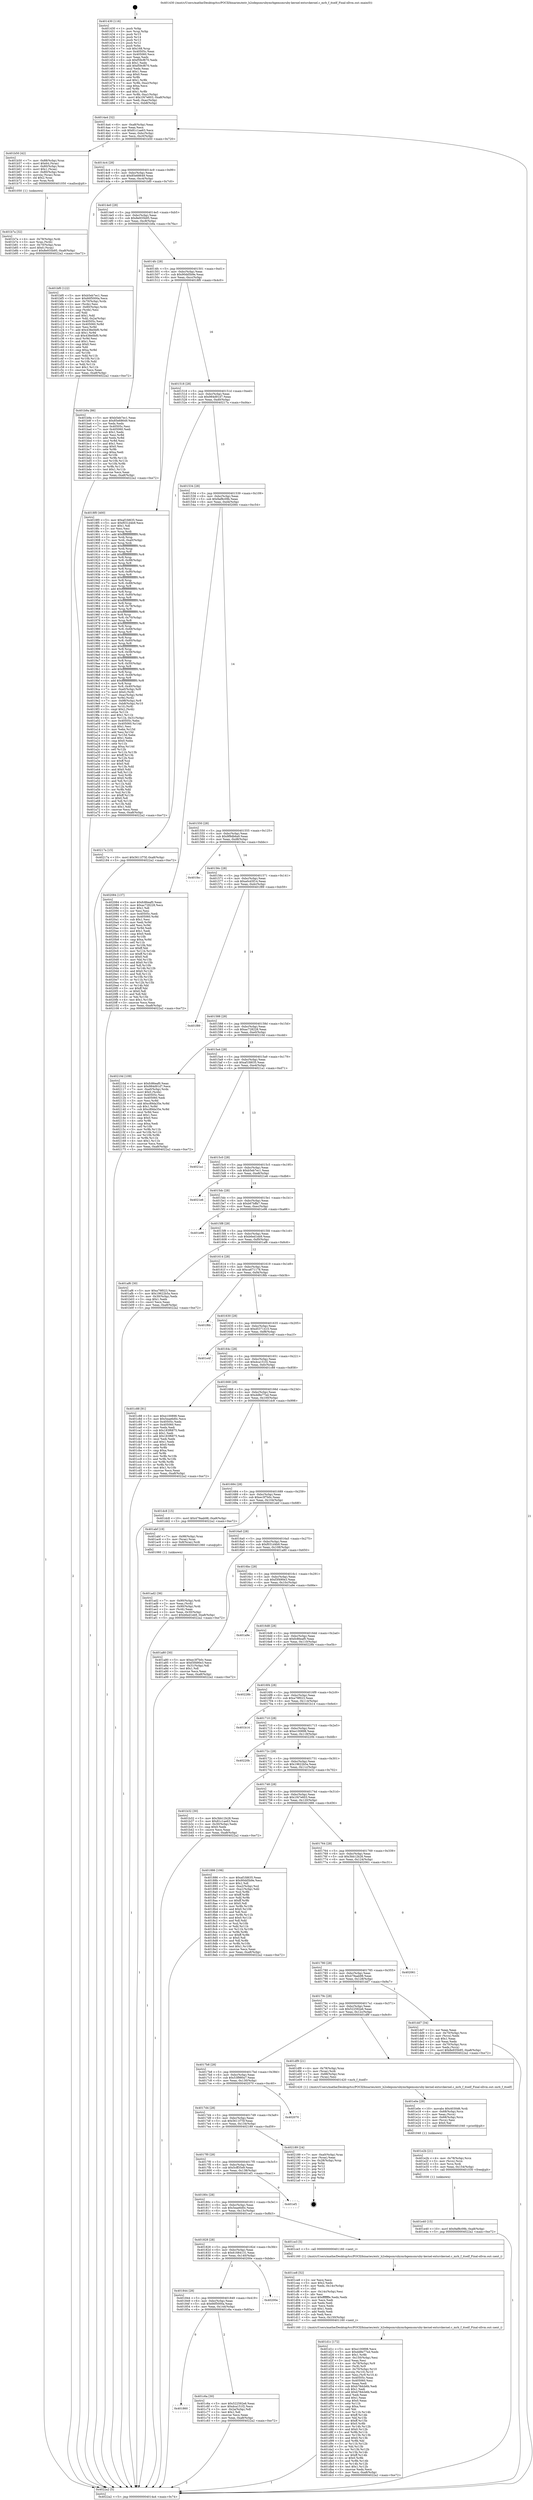 digraph "0x401430" {
  label = "0x401430 (/mnt/c/Users/mathe/Desktop/tcc/POCII/binaries/extr_h2odepsmrubymrbgemsmruby-kernel-extsrckernel.c_mrb_f_itself_Final-ollvm.out::main(0))"
  labelloc = "t"
  node[shape=record]

  Entry [label="",width=0.3,height=0.3,shape=circle,fillcolor=black,style=filled]
  "0x4014a4" [label="{
     0x4014a4 [32]\l
     | [instrs]\l
     &nbsp;&nbsp;0x4014a4 \<+6\>: mov -0xa8(%rbp),%eax\l
     &nbsp;&nbsp;0x4014aa \<+2\>: mov %eax,%ecx\l
     &nbsp;&nbsp;0x4014ac \<+6\>: sub $0x81c1ae63,%ecx\l
     &nbsp;&nbsp;0x4014b2 \<+6\>: mov %eax,-0xbc(%rbp)\l
     &nbsp;&nbsp;0x4014b8 \<+6\>: mov %ecx,-0xc0(%rbp)\l
     &nbsp;&nbsp;0x4014be \<+6\>: je 0000000000401b50 \<main+0x720\>\l
  }"]
  "0x401b50" [label="{
     0x401b50 [42]\l
     | [instrs]\l
     &nbsp;&nbsp;0x401b50 \<+7\>: mov -0x88(%rbp),%rax\l
     &nbsp;&nbsp;0x401b57 \<+6\>: movl $0x64,(%rax)\l
     &nbsp;&nbsp;0x401b5d \<+4\>: mov -0x80(%rbp),%rax\l
     &nbsp;&nbsp;0x401b61 \<+6\>: movl $0x1,(%rax)\l
     &nbsp;&nbsp;0x401b67 \<+4\>: mov -0x80(%rbp),%rax\l
     &nbsp;&nbsp;0x401b6b \<+3\>: movslq (%rax),%rax\l
     &nbsp;&nbsp;0x401b6e \<+4\>: shl $0x2,%rax\l
     &nbsp;&nbsp;0x401b72 \<+3\>: mov %rax,%rdi\l
     &nbsp;&nbsp;0x401b75 \<+5\>: call 0000000000401050 \<malloc@plt\>\l
     | [calls]\l
     &nbsp;&nbsp;0x401050 \{1\} (unknown)\l
  }"]
  "0x4014c4" [label="{
     0x4014c4 [28]\l
     | [instrs]\l
     &nbsp;&nbsp;0x4014c4 \<+5\>: jmp 00000000004014c9 \<main+0x99\>\l
     &nbsp;&nbsp;0x4014c9 \<+6\>: mov -0xbc(%rbp),%eax\l
     &nbsp;&nbsp;0x4014cf \<+5\>: sub $0x85e68649,%eax\l
     &nbsp;&nbsp;0x4014d4 \<+6\>: mov %eax,-0xc4(%rbp)\l
     &nbsp;&nbsp;0x4014da \<+6\>: je 0000000000401bf0 \<main+0x7c0\>\l
  }"]
  Exit [label="",width=0.3,height=0.3,shape=circle,fillcolor=black,style=filled,peripheries=2]
  "0x401bf0" [label="{
     0x401bf0 [122]\l
     | [instrs]\l
     &nbsp;&nbsp;0x401bf0 \<+5\>: mov $0xb5eb7ec1,%eax\l
     &nbsp;&nbsp;0x401bf5 \<+5\>: mov $0x66f5000a,%ecx\l
     &nbsp;&nbsp;0x401bfa \<+4\>: mov -0x70(%rbp),%rdx\l
     &nbsp;&nbsp;0x401bfe \<+2\>: mov (%rdx),%esi\l
     &nbsp;&nbsp;0x401c00 \<+4\>: mov -0x80(%rbp),%rdx\l
     &nbsp;&nbsp;0x401c04 \<+2\>: cmp (%rdx),%esi\l
     &nbsp;&nbsp;0x401c06 \<+4\>: setl %dil\l
     &nbsp;&nbsp;0x401c0a \<+4\>: and $0x1,%dil\l
     &nbsp;&nbsp;0x401c0e \<+4\>: mov %dil,-0x2a(%rbp)\l
     &nbsp;&nbsp;0x401c12 \<+7\>: mov 0x40505c,%esi\l
     &nbsp;&nbsp;0x401c19 \<+8\>: mov 0x405060,%r8d\l
     &nbsp;&nbsp;0x401c21 \<+3\>: mov %esi,%r9d\l
     &nbsp;&nbsp;0x401c24 \<+7\>: add $0x438e0bf0,%r9d\l
     &nbsp;&nbsp;0x401c2b \<+4\>: sub $0x1,%r9d\l
     &nbsp;&nbsp;0x401c2f \<+7\>: sub $0x438e0bf0,%r9d\l
     &nbsp;&nbsp;0x401c36 \<+4\>: imul %r9d,%esi\l
     &nbsp;&nbsp;0x401c3a \<+3\>: and $0x1,%esi\l
     &nbsp;&nbsp;0x401c3d \<+3\>: cmp $0x0,%esi\l
     &nbsp;&nbsp;0x401c40 \<+4\>: sete %dil\l
     &nbsp;&nbsp;0x401c44 \<+4\>: cmp $0xa,%r8d\l
     &nbsp;&nbsp;0x401c48 \<+4\>: setl %r10b\l
     &nbsp;&nbsp;0x401c4c \<+3\>: mov %dil,%r11b\l
     &nbsp;&nbsp;0x401c4f \<+3\>: and %r10b,%r11b\l
     &nbsp;&nbsp;0x401c52 \<+3\>: xor %r10b,%dil\l
     &nbsp;&nbsp;0x401c55 \<+3\>: or %dil,%r11b\l
     &nbsp;&nbsp;0x401c58 \<+4\>: test $0x1,%r11b\l
     &nbsp;&nbsp;0x401c5c \<+3\>: cmovne %ecx,%eax\l
     &nbsp;&nbsp;0x401c5f \<+6\>: mov %eax,-0xa8(%rbp)\l
     &nbsp;&nbsp;0x401c65 \<+5\>: jmp 00000000004022a2 \<main+0xe72\>\l
  }"]
  "0x4014e0" [label="{
     0x4014e0 [28]\l
     | [instrs]\l
     &nbsp;&nbsp;0x4014e0 \<+5\>: jmp 00000000004014e5 \<main+0xb5\>\l
     &nbsp;&nbsp;0x4014e5 \<+6\>: mov -0xbc(%rbp),%eax\l
     &nbsp;&nbsp;0x4014eb \<+5\>: sub $0x8e935b95,%eax\l
     &nbsp;&nbsp;0x4014f0 \<+6\>: mov %eax,-0xc8(%rbp)\l
     &nbsp;&nbsp;0x4014f6 \<+6\>: je 0000000000401b9a \<main+0x76a\>\l
  }"]
  "0x401e40" [label="{
     0x401e40 [15]\l
     | [instrs]\l
     &nbsp;&nbsp;0x401e40 \<+10\>: movl $0x9af8c09b,-0xa8(%rbp)\l
     &nbsp;&nbsp;0x401e4a \<+5\>: jmp 00000000004022a2 \<main+0xe72\>\l
  }"]
  "0x401b9a" [label="{
     0x401b9a [86]\l
     | [instrs]\l
     &nbsp;&nbsp;0x401b9a \<+5\>: mov $0xb5eb7ec1,%eax\l
     &nbsp;&nbsp;0x401b9f \<+5\>: mov $0x85e68649,%ecx\l
     &nbsp;&nbsp;0x401ba4 \<+2\>: xor %edx,%edx\l
     &nbsp;&nbsp;0x401ba6 \<+7\>: mov 0x40505c,%esi\l
     &nbsp;&nbsp;0x401bad \<+7\>: mov 0x405060,%edi\l
     &nbsp;&nbsp;0x401bb4 \<+3\>: sub $0x1,%edx\l
     &nbsp;&nbsp;0x401bb7 \<+3\>: mov %esi,%r8d\l
     &nbsp;&nbsp;0x401bba \<+3\>: add %edx,%r8d\l
     &nbsp;&nbsp;0x401bbd \<+4\>: imul %r8d,%esi\l
     &nbsp;&nbsp;0x401bc1 \<+3\>: and $0x1,%esi\l
     &nbsp;&nbsp;0x401bc4 \<+3\>: cmp $0x0,%esi\l
     &nbsp;&nbsp;0x401bc7 \<+4\>: sete %r9b\l
     &nbsp;&nbsp;0x401bcb \<+3\>: cmp $0xa,%edi\l
     &nbsp;&nbsp;0x401bce \<+4\>: setl %r10b\l
     &nbsp;&nbsp;0x401bd2 \<+3\>: mov %r9b,%r11b\l
     &nbsp;&nbsp;0x401bd5 \<+3\>: and %r10b,%r11b\l
     &nbsp;&nbsp;0x401bd8 \<+3\>: xor %r10b,%r9b\l
     &nbsp;&nbsp;0x401bdb \<+3\>: or %r9b,%r11b\l
     &nbsp;&nbsp;0x401bde \<+4\>: test $0x1,%r11b\l
     &nbsp;&nbsp;0x401be2 \<+3\>: cmovne %ecx,%eax\l
     &nbsp;&nbsp;0x401be5 \<+6\>: mov %eax,-0xa8(%rbp)\l
     &nbsp;&nbsp;0x401beb \<+5\>: jmp 00000000004022a2 \<main+0xe72\>\l
  }"]
  "0x4014fc" [label="{
     0x4014fc [28]\l
     | [instrs]\l
     &nbsp;&nbsp;0x4014fc \<+5\>: jmp 0000000000401501 \<main+0xd1\>\l
     &nbsp;&nbsp;0x401501 \<+6\>: mov -0xbc(%rbp),%eax\l
     &nbsp;&nbsp;0x401507 \<+5\>: sub $0x90dd5b9e,%eax\l
     &nbsp;&nbsp;0x40150c \<+6\>: mov %eax,-0xcc(%rbp)\l
     &nbsp;&nbsp;0x401512 \<+6\>: je 00000000004018f0 \<main+0x4c0\>\l
  }"]
  "0x401e2b" [label="{
     0x401e2b [21]\l
     | [instrs]\l
     &nbsp;&nbsp;0x401e2b \<+4\>: mov -0x78(%rbp),%rcx\l
     &nbsp;&nbsp;0x401e2f \<+3\>: mov (%rcx),%rcx\l
     &nbsp;&nbsp;0x401e32 \<+3\>: mov %rcx,%rdi\l
     &nbsp;&nbsp;0x401e35 \<+6\>: mov %eax,-0x154(%rbp)\l
     &nbsp;&nbsp;0x401e3b \<+5\>: call 0000000000401030 \<free@plt\>\l
     | [calls]\l
     &nbsp;&nbsp;0x401030 \{1\} (unknown)\l
  }"]
  "0x4018f0" [label="{
     0x4018f0 [400]\l
     | [instrs]\l
     &nbsp;&nbsp;0x4018f0 \<+5\>: mov $0xaf1fd635,%eax\l
     &nbsp;&nbsp;0x4018f5 \<+5\>: mov $0xf031d4b9,%ecx\l
     &nbsp;&nbsp;0x4018fa \<+2\>: mov $0x1,%dl\l
     &nbsp;&nbsp;0x4018fc \<+2\>: xor %esi,%esi\l
     &nbsp;&nbsp;0x4018fe \<+3\>: mov %rsp,%rdi\l
     &nbsp;&nbsp;0x401901 \<+4\>: add $0xfffffffffffffff0,%rdi\l
     &nbsp;&nbsp;0x401905 \<+3\>: mov %rdi,%rsp\l
     &nbsp;&nbsp;0x401908 \<+7\>: mov %rdi,-0xa0(%rbp)\l
     &nbsp;&nbsp;0x40190f \<+3\>: mov %rsp,%rdi\l
     &nbsp;&nbsp;0x401912 \<+4\>: add $0xfffffffffffffff0,%rdi\l
     &nbsp;&nbsp;0x401916 \<+3\>: mov %rdi,%rsp\l
     &nbsp;&nbsp;0x401919 \<+3\>: mov %rsp,%r8\l
     &nbsp;&nbsp;0x40191c \<+4\>: add $0xfffffffffffffff0,%r8\l
     &nbsp;&nbsp;0x401920 \<+3\>: mov %r8,%rsp\l
     &nbsp;&nbsp;0x401923 \<+7\>: mov %r8,-0x98(%rbp)\l
     &nbsp;&nbsp;0x40192a \<+3\>: mov %rsp,%r8\l
     &nbsp;&nbsp;0x40192d \<+4\>: add $0xfffffffffffffff0,%r8\l
     &nbsp;&nbsp;0x401931 \<+3\>: mov %r8,%rsp\l
     &nbsp;&nbsp;0x401934 \<+7\>: mov %r8,-0x90(%rbp)\l
     &nbsp;&nbsp;0x40193b \<+3\>: mov %rsp,%r8\l
     &nbsp;&nbsp;0x40193e \<+4\>: add $0xfffffffffffffff0,%r8\l
     &nbsp;&nbsp;0x401942 \<+3\>: mov %r8,%rsp\l
     &nbsp;&nbsp;0x401945 \<+7\>: mov %r8,-0x88(%rbp)\l
     &nbsp;&nbsp;0x40194c \<+3\>: mov %rsp,%r8\l
     &nbsp;&nbsp;0x40194f \<+4\>: add $0xfffffffffffffff0,%r8\l
     &nbsp;&nbsp;0x401953 \<+3\>: mov %r8,%rsp\l
     &nbsp;&nbsp;0x401956 \<+4\>: mov %r8,-0x80(%rbp)\l
     &nbsp;&nbsp;0x40195a \<+3\>: mov %rsp,%r8\l
     &nbsp;&nbsp;0x40195d \<+4\>: add $0xfffffffffffffff0,%r8\l
     &nbsp;&nbsp;0x401961 \<+3\>: mov %r8,%rsp\l
     &nbsp;&nbsp;0x401964 \<+4\>: mov %r8,-0x78(%rbp)\l
     &nbsp;&nbsp;0x401968 \<+3\>: mov %rsp,%r8\l
     &nbsp;&nbsp;0x40196b \<+4\>: add $0xfffffffffffffff0,%r8\l
     &nbsp;&nbsp;0x40196f \<+3\>: mov %r8,%rsp\l
     &nbsp;&nbsp;0x401972 \<+4\>: mov %r8,-0x70(%rbp)\l
     &nbsp;&nbsp;0x401976 \<+3\>: mov %rsp,%r8\l
     &nbsp;&nbsp;0x401979 \<+4\>: add $0xfffffffffffffff0,%r8\l
     &nbsp;&nbsp;0x40197d \<+3\>: mov %r8,%rsp\l
     &nbsp;&nbsp;0x401980 \<+4\>: mov %r8,-0x68(%rbp)\l
     &nbsp;&nbsp;0x401984 \<+3\>: mov %rsp,%r8\l
     &nbsp;&nbsp;0x401987 \<+4\>: add $0xfffffffffffffff0,%r8\l
     &nbsp;&nbsp;0x40198b \<+3\>: mov %r8,%rsp\l
     &nbsp;&nbsp;0x40198e \<+4\>: mov %r8,-0x60(%rbp)\l
     &nbsp;&nbsp;0x401992 \<+3\>: mov %rsp,%r8\l
     &nbsp;&nbsp;0x401995 \<+4\>: add $0xfffffffffffffff0,%r8\l
     &nbsp;&nbsp;0x401999 \<+3\>: mov %r8,%rsp\l
     &nbsp;&nbsp;0x40199c \<+4\>: mov %r8,-0x58(%rbp)\l
     &nbsp;&nbsp;0x4019a0 \<+3\>: mov %rsp,%r8\l
     &nbsp;&nbsp;0x4019a3 \<+4\>: add $0xfffffffffffffff0,%r8\l
     &nbsp;&nbsp;0x4019a7 \<+3\>: mov %r8,%rsp\l
     &nbsp;&nbsp;0x4019aa \<+4\>: mov %r8,-0x50(%rbp)\l
     &nbsp;&nbsp;0x4019ae \<+3\>: mov %rsp,%r8\l
     &nbsp;&nbsp;0x4019b1 \<+4\>: add $0xfffffffffffffff0,%r8\l
     &nbsp;&nbsp;0x4019b5 \<+3\>: mov %r8,%rsp\l
     &nbsp;&nbsp;0x4019b8 \<+4\>: mov %r8,-0x48(%rbp)\l
     &nbsp;&nbsp;0x4019bc \<+3\>: mov %rsp,%r8\l
     &nbsp;&nbsp;0x4019bf \<+4\>: add $0xfffffffffffffff0,%r8\l
     &nbsp;&nbsp;0x4019c3 \<+3\>: mov %r8,%rsp\l
     &nbsp;&nbsp;0x4019c6 \<+4\>: mov %r8,-0x40(%rbp)\l
     &nbsp;&nbsp;0x4019ca \<+7\>: mov -0xa0(%rbp),%r8\l
     &nbsp;&nbsp;0x4019d1 \<+7\>: movl $0x0,(%r8)\l
     &nbsp;&nbsp;0x4019d8 \<+7\>: mov -0xac(%rbp),%r9d\l
     &nbsp;&nbsp;0x4019df \<+3\>: mov %r9d,(%rdi)\l
     &nbsp;&nbsp;0x4019e2 \<+7\>: mov -0x98(%rbp),%r8\l
     &nbsp;&nbsp;0x4019e9 \<+7\>: mov -0xb8(%rbp),%r10\l
     &nbsp;&nbsp;0x4019f0 \<+3\>: mov %r10,(%r8)\l
     &nbsp;&nbsp;0x4019f3 \<+3\>: cmpl $0x2,(%rdi)\l
     &nbsp;&nbsp;0x4019f6 \<+4\>: setne %r11b\l
     &nbsp;&nbsp;0x4019fa \<+4\>: and $0x1,%r11b\l
     &nbsp;&nbsp;0x4019fe \<+4\>: mov %r11b,-0x31(%rbp)\l
     &nbsp;&nbsp;0x401a02 \<+7\>: mov 0x40505c,%ebx\l
     &nbsp;&nbsp;0x401a09 \<+8\>: mov 0x405060,%r14d\l
     &nbsp;&nbsp;0x401a11 \<+3\>: sub $0x1,%esi\l
     &nbsp;&nbsp;0x401a14 \<+3\>: mov %ebx,%r15d\l
     &nbsp;&nbsp;0x401a17 \<+3\>: add %esi,%r15d\l
     &nbsp;&nbsp;0x401a1a \<+4\>: imul %r15d,%ebx\l
     &nbsp;&nbsp;0x401a1e \<+3\>: and $0x1,%ebx\l
     &nbsp;&nbsp;0x401a21 \<+3\>: cmp $0x0,%ebx\l
     &nbsp;&nbsp;0x401a24 \<+4\>: sete %r11b\l
     &nbsp;&nbsp;0x401a28 \<+4\>: cmp $0xa,%r14d\l
     &nbsp;&nbsp;0x401a2c \<+4\>: setl %r12b\l
     &nbsp;&nbsp;0x401a30 \<+3\>: mov %r11b,%r13b\l
     &nbsp;&nbsp;0x401a33 \<+4\>: xor $0xff,%r13b\l
     &nbsp;&nbsp;0x401a37 \<+3\>: mov %r12b,%sil\l
     &nbsp;&nbsp;0x401a3a \<+4\>: xor $0xff,%sil\l
     &nbsp;&nbsp;0x401a3e \<+3\>: xor $0x0,%dl\l
     &nbsp;&nbsp;0x401a41 \<+3\>: mov %r13b,%dil\l
     &nbsp;&nbsp;0x401a44 \<+4\>: and $0x0,%dil\l
     &nbsp;&nbsp;0x401a48 \<+3\>: and %dl,%r11b\l
     &nbsp;&nbsp;0x401a4b \<+3\>: mov %sil,%r8b\l
     &nbsp;&nbsp;0x401a4e \<+4\>: and $0x0,%r8b\l
     &nbsp;&nbsp;0x401a52 \<+3\>: and %dl,%r12b\l
     &nbsp;&nbsp;0x401a55 \<+3\>: or %r11b,%dil\l
     &nbsp;&nbsp;0x401a58 \<+3\>: or %r12b,%r8b\l
     &nbsp;&nbsp;0x401a5b \<+3\>: xor %r8b,%dil\l
     &nbsp;&nbsp;0x401a5e \<+3\>: or %sil,%r13b\l
     &nbsp;&nbsp;0x401a61 \<+4\>: xor $0xff,%r13b\l
     &nbsp;&nbsp;0x401a65 \<+3\>: or $0x0,%dl\l
     &nbsp;&nbsp;0x401a68 \<+3\>: and %dl,%r13b\l
     &nbsp;&nbsp;0x401a6b \<+3\>: or %r13b,%dil\l
     &nbsp;&nbsp;0x401a6e \<+4\>: test $0x1,%dil\l
     &nbsp;&nbsp;0x401a72 \<+3\>: cmovne %ecx,%eax\l
     &nbsp;&nbsp;0x401a75 \<+6\>: mov %eax,-0xa8(%rbp)\l
     &nbsp;&nbsp;0x401a7b \<+5\>: jmp 00000000004022a2 \<main+0xe72\>\l
  }"]
  "0x401518" [label="{
     0x401518 [28]\l
     | [instrs]\l
     &nbsp;&nbsp;0x401518 \<+5\>: jmp 000000000040151d \<main+0xed\>\l
     &nbsp;&nbsp;0x40151d \<+6\>: mov -0xbc(%rbp),%eax\l
     &nbsp;&nbsp;0x401523 \<+5\>: sub $0x984d91d7,%eax\l
     &nbsp;&nbsp;0x401528 \<+6\>: mov %eax,-0xd0(%rbp)\l
     &nbsp;&nbsp;0x40152e \<+6\>: je 000000000040217a \<main+0xd4a\>\l
  }"]
  "0x401e0e" [label="{
     0x401e0e [29]\l
     | [instrs]\l
     &nbsp;&nbsp;0x401e0e \<+10\>: movabs $0x4030d6,%rdi\l
     &nbsp;&nbsp;0x401e18 \<+4\>: mov -0x68(%rbp),%rcx\l
     &nbsp;&nbsp;0x401e1c \<+2\>: mov %eax,(%rcx)\l
     &nbsp;&nbsp;0x401e1e \<+4\>: mov -0x68(%rbp),%rcx\l
     &nbsp;&nbsp;0x401e22 \<+2\>: mov (%rcx),%esi\l
     &nbsp;&nbsp;0x401e24 \<+2\>: mov $0x0,%al\l
     &nbsp;&nbsp;0x401e26 \<+5\>: call 0000000000401040 \<printf@plt\>\l
     | [calls]\l
     &nbsp;&nbsp;0x401040 \{1\} (unknown)\l
  }"]
  "0x40217a" [label="{
     0x40217a [15]\l
     | [instrs]\l
     &nbsp;&nbsp;0x40217a \<+10\>: movl $0x5611f75f,-0xa8(%rbp)\l
     &nbsp;&nbsp;0x402184 \<+5\>: jmp 00000000004022a2 \<main+0xe72\>\l
  }"]
  "0x401534" [label="{
     0x401534 [28]\l
     | [instrs]\l
     &nbsp;&nbsp;0x401534 \<+5\>: jmp 0000000000401539 \<main+0x109\>\l
     &nbsp;&nbsp;0x401539 \<+6\>: mov -0xbc(%rbp),%eax\l
     &nbsp;&nbsp;0x40153f \<+5\>: sub $0x9af8c09b,%eax\l
     &nbsp;&nbsp;0x401544 \<+6\>: mov %eax,-0xd4(%rbp)\l
     &nbsp;&nbsp;0x40154a \<+6\>: je 0000000000402084 \<main+0xc54\>\l
  }"]
  "0x401d1c" [label="{
     0x401d1c [172]\l
     | [instrs]\l
     &nbsp;&nbsp;0x401d1c \<+5\>: mov $0xe100898,%ecx\l
     &nbsp;&nbsp;0x401d21 \<+5\>: mov $0xdd8e77ed,%edx\l
     &nbsp;&nbsp;0x401d26 \<+3\>: mov $0x1,%r8b\l
     &nbsp;&nbsp;0x401d29 \<+6\>: mov -0x150(%rbp),%esi\l
     &nbsp;&nbsp;0x401d2f \<+3\>: imul %eax,%esi\l
     &nbsp;&nbsp;0x401d32 \<+4\>: mov -0x78(%rbp),%r9\l
     &nbsp;&nbsp;0x401d36 \<+3\>: mov (%r9),%r9\l
     &nbsp;&nbsp;0x401d39 \<+4\>: mov -0x70(%rbp),%r10\l
     &nbsp;&nbsp;0x401d3d \<+3\>: movslq (%r10),%r10\l
     &nbsp;&nbsp;0x401d40 \<+4\>: mov %esi,(%r9,%r10,4)\l
     &nbsp;&nbsp;0x401d44 \<+7\>: mov 0x40505c,%eax\l
     &nbsp;&nbsp;0x401d4b \<+7\>: mov 0x405060,%esi\l
     &nbsp;&nbsp;0x401d52 \<+2\>: mov %eax,%edi\l
     &nbsp;&nbsp;0x401d54 \<+6\>: sub $0xb78dcb6b,%edi\l
     &nbsp;&nbsp;0x401d5a \<+3\>: sub $0x1,%edi\l
     &nbsp;&nbsp;0x401d5d \<+6\>: add $0xb78dcb6b,%edi\l
     &nbsp;&nbsp;0x401d63 \<+3\>: imul %edi,%eax\l
     &nbsp;&nbsp;0x401d66 \<+3\>: and $0x1,%eax\l
     &nbsp;&nbsp;0x401d69 \<+3\>: cmp $0x0,%eax\l
     &nbsp;&nbsp;0x401d6c \<+4\>: sete %r11b\l
     &nbsp;&nbsp;0x401d70 \<+3\>: cmp $0xa,%esi\l
     &nbsp;&nbsp;0x401d73 \<+3\>: setl %bl\l
     &nbsp;&nbsp;0x401d76 \<+3\>: mov %r11b,%r14b\l
     &nbsp;&nbsp;0x401d79 \<+4\>: xor $0xff,%r14b\l
     &nbsp;&nbsp;0x401d7d \<+3\>: mov %bl,%r15b\l
     &nbsp;&nbsp;0x401d80 \<+4\>: xor $0xff,%r15b\l
     &nbsp;&nbsp;0x401d84 \<+4\>: xor $0x0,%r8b\l
     &nbsp;&nbsp;0x401d88 \<+3\>: mov %r14b,%r12b\l
     &nbsp;&nbsp;0x401d8b \<+4\>: and $0x0,%r12b\l
     &nbsp;&nbsp;0x401d8f \<+3\>: and %r8b,%r11b\l
     &nbsp;&nbsp;0x401d92 \<+3\>: mov %r15b,%r13b\l
     &nbsp;&nbsp;0x401d95 \<+4\>: and $0x0,%r13b\l
     &nbsp;&nbsp;0x401d99 \<+3\>: and %r8b,%bl\l
     &nbsp;&nbsp;0x401d9c \<+3\>: or %r11b,%r12b\l
     &nbsp;&nbsp;0x401d9f \<+3\>: or %bl,%r13b\l
     &nbsp;&nbsp;0x401da2 \<+3\>: xor %r13b,%r12b\l
     &nbsp;&nbsp;0x401da5 \<+3\>: or %r15b,%r14b\l
     &nbsp;&nbsp;0x401da8 \<+4\>: xor $0xff,%r14b\l
     &nbsp;&nbsp;0x401dac \<+4\>: or $0x0,%r8b\l
     &nbsp;&nbsp;0x401db0 \<+3\>: and %r8b,%r14b\l
     &nbsp;&nbsp;0x401db3 \<+3\>: or %r14b,%r12b\l
     &nbsp;&nbsp;0x401db6 \<+4\>: test $0x1,%r12b\l
     &nbsp;&nbsp;0x401dba \<+3\>: cmovne %edx,%ecx\l
     &nbsp;&nbsp;0x401dbd \<+6\>: mov %ecx,-0xa8(%rbp)\l
     &nbsp;&nbsp;0x401dc3 \<+5\>: jmp 00000000004022a2 \<main+0xe72\>\l
  }"]
  "0x402084" [label="{
     0x402084 [137]\l
     | [instrs]\l
     &nbsp;&nbsp;0x402084 \<+5\>: mov $0xfc86eaf0,%eax\l
     &nbsp;&nbsp;0x402089 \<+5\>: mov $0xac728228,%ecx\l
     &nbsp;&nbsp;0x40208e \<+2\>: mov $0x1,%dl\l
     &nbsp;&nbsp;0x402090 \<+2\>: xor %esi,%esi\l
     &nbsp;&nbsp;0x402092 \<+7\>: mov 0x40505c,%edi\l
     &nbsp;&nbsp;0x402099 \<+8\>: mov 0x405060,%r8d\l
     &nbsp;&nbsp;0x4020a1 \<+3\>: sub $0x1,%esi\l
     &nbsp;&nbsp;0x4020a4 \<+3\>: mov %edi,%r9d\l
     &nbsp;&nbsp;0x4020a7 \<+3\>: add %esi,%r9d\l
     &nbsp;&nbsp;0x4020aa \<+4\>: imul %r9d,%edi\l
     &nbsp;&nbsp;0x4020ae \<+3\>: and $0x1,%edi\l
     &nbsp;&nbsp;0x4020b1 \<+3\>: cmp $0x0,%edi\l
     &nbsp;&nbsp;0x4020b4 \<+4\>: sete %r10b\l
     &nbsp;&nbsp;0x4020b8 \<+4\>: cmp $0xa,%r8d\l
     &nbsp;&nbsp;0x4020bc \<+4\>: setl %r11b\l
     &nbsp;&nbsp;0x4020c0 \<+3\>: mov %r10b,%bl\l
     &nbsp;&nbsp;0x4020c3 \<+3\>: xor $0xff,%bl\l
     &nbsp;&nbsp;0x4020c6 \<+3\>: mov %r11b,%r14b\l
     &nbsp;&nbsp;0x4020c9 \<+4\>: xor $0xff,%r14b\l
     &nbsp;&nbsp;0x4020cd \<+3\>: xor $0x0,%dl\l
     &nbsp;&nbsp;0x4020d0 \<+3\>: mov %bl,%r15b\l
     &nbsp;&nbsp;0x4020d3 \<+4\>: and $0x0,%r15b\l
     &nbsp;&nbsp;0x4020d7 \<+3\>: and %dl,%r10b\l
     &nbsp;&nbsp;0x4020da \<+3\>: mov %r14b,%r12b\l
     &nbsp;&nbsp;0x4020dd \<+4\>: and $0x0,%r12b\l
     &nbsp;&nbsp;0x4020e1 \<+3\>: and %dl,%r11b\l
     &nbsp;&nbsp;0x4020e4 \<+3\>: or %r10b,%r15b\l
     &nbsp;&nbsp;0x4020e7 \<+3\>: or %r11b,%r12b\l
     &nbsp;&nbsp;0x4020ea \<+3\>: xor %r12b,%r15b\l
     &nbsp;&nbsp;0x4020ed \<+3\>: or %r14b,%bl\l
     &nbsp;&nbsp;0x4020f0 \<+3\>: xor $0xff,%bl\l
     &nbsp;&nbsp;0x4020f3 \<+3\>: or $0x0,%dl\l
     &nbsp;&nbsp;0x4020f6 \<+2\>: and %dl,%bl\l
     &nbsp;&nbsp;0x4020f8 \<+3\>: or %bl,%r15b\l
     &nbsp;&nbsp;0x4020fb \<+4\>: test $0x1,%r15b\l
     &nbsp;&nbsp;0x4020ff \<+3\>: cmovne %ecx,%eax\l
     &nbsp;&nbsp;0x402102 \<+6\>: mov %eax,-0xa8(%rbp)\l
     &nbsp;&nbsp;0x402108 \<+5\>: jmp 00000000004022a2 \<main+0xe72\>\l
  }"]
  "0x401550" [label="{
     0x401550 [28]\l
     | [instrs]\l
     &nbsp;&nbsp;0x401550 \<+5\>: jmp 0000000000401555 \<main+0x125\>\l
     &nbsp;&nbsp;0x401555 \<+6\>: mov -0xbc(%rbp),%eax\l
     &nbsp;&nbsp;0x40155b \<+5\>: sub $0x9f9db6a9,%eax\l
     &nbsp;&nbsp;0x401560 \<+6\>: mov %eax,-0xd8(%rbp)\l
     &nbsp;&nbsp;0x401566 \<+6\>: je 0000000000401fec \<main+0xbbc\>\l
  }"]
  "0x401ce8" [label="{
     0x401ce8 [52]\l
     | [instrs]\l
     &nbsp;&nbsp;0x401ce8 \<+2\>: xor %ecx,%ecx\l
     &nbsp;&nbsp;0x401cea \<+5\>: mov $0x2,%edx\l
     &nbsp;&nbsp;0x401cef \<+6\>: mov %edx,-0x14c(%rbp)\l
     &nbsp;&nbsp;0x401cf5 \<+1\>: cltd\l
     &nbsp;&nbsp;0x401cf6 \<+6\>: mov -0x14c(%rbp),%esi\l
     &nbsp;&nbsp;0x401cfc \<+2\>: idiv %esi\l
     &nbsp;&nbsp;0x401cfe \<+6\>: imul $0xfffffffe,%edx,%edx\l
     &nbsp;&nbsp;0x401d04 \<+2\>: mov %ecx,%edi\l
     &nbsp;&nbsp;0x401d06 \<+2\>: sub %edx,%edi\l
     &nbsp;&nbsp;0x401d08 \<+2\>: mov %ecx,%edx\l
     &nbsp;&nbsp;0x401d0a \<+3\>: sub $0x1,%edx\l
     &nbsp;&nbsp;0x401d0d \<+2\>: add %edx,%edi\l
     &nbsp;&nbsp;0x401d0f \<+2\>: sub %edi,%ecx\l
     &nbsp;&nbsp;0x401d11 \<+6\>: mov %ecx,-0x150(%rbp)\l
     &nbsp;&nbsp;0x401d17 \<+5\>: call 0000000000401160 \<next_i\>\l
     | [calls]\l
     &nbsp;&nbsp;0x401160 \{1\} (/mnt/c/Users/mathe/Desktop/tcc/POCII/binaries/extr_h2odepsmrubymrbgemsmruby-kernel-extsrckernel.c_mrb_f_itself_Final-ollvm.out::next_i)\l
  }"]
  "0x401fec" [label="{
     0x401fec\l
  }", style=dashed]
  "0x40156c" [label="{
     0x40156c [28]\l
     | [instrs]\l
     &nbsp;&nbsp;0x40156c \<+5\>: jmp 0000000000401571 \<main+0x141\>\l
     &nbsp;&nbsp;0x401571 \<+6\>: mov -0xbc(%rbp),%eax\l
     &nbsp;&nbsp;0x401577 \<+5\>: sub $0xa0cd3f14,%eax\l
     &nbsp;&nbsp;0x40157c \<+6\>: mov %eax,-0xdc(%rbp)\l
     &nbsp;&nbsp;0x401582 \<+6\>: je 0000000000401f89 \<main+0xb59\>\l
  }"]
  "0x401860" [label="{
     0x401860\l
  }", style=dashed]
  "0x401f89" [label="{
     0x401f89\l
  }", style=dashed]
  "0x401588" [label="{
     0x401588 [28]\l
     | [instrs]\l
     &nbsp;&nbsp;0x401588 \<+5\>: jmp 000000000040158d \<main+0x15d\>\l
     &nbsp;&nbsp;0x40158d \<+6\>: mov -0xbc(%rbp),%eax\l
     &nbsp;&nbsp;0x401593 \<+5\>: sub $0xac728228,%eax\l
     &nbsp;&nbsp;0x401598 \<+6\>: mov %eax,-0xe0(%rbp)\l
     &nbsp;&nbsp;0x40159e \<+6\>: je 000000000040210d \<main+0xcdd\>\l
  }"]
  "0x401c6a" [label="{
     0x401c6a [30]\l
     | [instrs]\l
     &nbsp;&nbsp;0x401c6a \<+5\>: mov $0x522592e6,%eax\l
     &nbsp;&nbsp;0x401c6f \<+5\>: mov $0xdca151f2,%ecx\l
     &nbsp;&nbsp;0x401c74 \<+3\>: mov -0x2a(%rbp),%dl\l
     &nbsp;&nbsp;0x401c77 \<+3\>: test $0x1,%dl\l
     &nbsp;&nbsp;0x401c7a \<+3\>: cmovne %ecx,%eax\l
     &nbsp;&nbsp;0x401c7d \<+6\>: mov %eax,-0xa8(%rbp)\l
     &nbsp;&nbsp;0x401c83 \<+5\>: jmp 00000000004022a2 \<main+0xe72\>\l
  }"]
  "0x40210d" [label="{
     0x40210d [109]\l
     | [instrs]\l
     &nbsp;&nbsp;0x40210d \<+5\>: mov $0xfc86eaf0,%eax\l
     &nbsp;&nbsp;0x402112 \<+5\>: mov $0x984d91d7,%ecx\l
     &nbsp;&nbsp;0x402117 \<+7\>: mov -0xa0(%rbp),%rdx\l
     &nbsp;&nbsp;0x40211e \<+6\>: movl $0x0,(%rdx)\l
     &nbsp;&nbsp;0x402124 \<+7\>: mov 0x40505c,%esi\l
     &nbsp;&nbsp;0x40212b \<+7\>: mov 0x405060,%edi\l
     &nbsp;&nbsp;0x402132 \<+3\>: mov %esi,%r8d\l
     &nbsp;&nbsp;0x402135 \<+7\>: add $0xc89da35e,%r8d\l
     &nbsp;&nbsp;0x40213c \<+4\>: sub $0x1,%r8d\l
     &nbsp;&nbsp;0x402140 \<+7\>: sub $0xc89da35e,%r8d\l
     &nbsp;&nbsp;0x402147 \<+4\>: imul %r8d,%esi\l
     &nbsp;&nbsp;0x40214b \<+3\>: and $0x1,%esi\l
     &nbsp;&nbsp;0x40214e \<+3\>: cmp $0x0,%esi\l
     &nbsp;&nbsp;0x402151 \<+4\>: sete %r9b\l
     &nbsp;&nbsp;0x402155 \<+3\>: cmp $0xa,%edi\l
     &nbsp;&nbsp;0x402158 \<+4\>: setl %r10b\l
     &nbsp;&nbsp;0x40215c \<+3\>: mov %r9b,%r11b\l
     &nbsp;&nbsp;0x40215f \<+3\>: and %r10b,%r11b\l
     &nbsp;&nbsp;0x402162 \<+3\>: xor %r10b,%r9b\l
     &nbsp;&nbsp;0x402165 \<+3\>: or %r9b,%r11b\l
     &nbsp;&nbsp;0x402168 \<+4\>: test $0x1,%r11b\l
     &nbsp;&nbsp;0x40216c \<+3\>: cmovne %ecx,%eax\l
     &nbsp;&nbsp;0x40216f \<+6\>: mov %eax,-0xa8(%rbp)\l
     &nbsp;&nbsp;0x402175 \<+5\>: jmp 00000000004022a2 \<main+0xe72\>\l
  }"]
  "0x4015a4" [label="{
     0x4015a4 [28]\l
     | [instrs]\l
     &nbsp;&nbsp;0x4015a4 \<+5\>: jmp 00000000004015a9 \<main+0x179\>\l
     &nbsp;&nbsp;0x4015a9 \<+6\>: mov -0xbc(%rbp),%eax\l
     &nbsp;&nbsp;0x4015af \<+5\>: sub $0xaf1fd635,%eax\l
     &nbsp;&nbsp;0x4015b4 \<+6\>: mov %eax,-0xe4(%rbp)\l
     &nbsp;&nbsp;0x4015ba \<+6\>: je 00000000004021a1 \<main+0xd71\>\l
  }"]
  "0x401844" [label="{
     0x401844 [28]\l
     | [instrs]\l
     &nbsp;&nbsp;0x401844 \<+5\>: jmp 0000000000401849 \<main+0x419\>\l
     &nbsp;&nbsp;0x401849 \<+6\>: mov -0xbc(%rbp),%eax\l
     &nbsp;&nbsp;0x40184f \<+5\>: sub $0x66f5000a,%eax\l
     &nbsp;&nbsp;0x401854 \<+6\>: mov %eax,-0x144(%rbp)\l
     &nbsp;&nbsp;0x40185a \<+6\>: je 0000000000401c6a \<main+0x83a\>\l
  }"]
  "0x4021a1" [label="{
     0x4021a1\l
  }", style=dashed]
  "0x4015c0" [label="{
     0x4015c0 [28]\l
     | [instrs]\l
     &nbsp;&nbsp;0x4015c0 \<+5\>: jmp 00000000004015c5 \<main+0x195\>\l
     &nbsp;&nbsp;0x4015c5 \<+6\>: mov -0xbc(%rbp),%eax\l
     &nbsp;&nbsp;0x4015cb \<+5\>: sub $0xb5eb7ec1,%eax\l
     &nbsp;&nbsp;0x4015d0 \<+6\>: mov %eax,-0xe8(%rbp)\l
     &nbsp;&nbsp;0x4015d6 \<+6\>: je 00000000004021e6 \<main+0xdb6\>\l
  }"]
  "0x40200e" [label="{
     0x40200e\l
  }", style=dashed]
  "0x4021e6" [label="{
     0x4021e6\l
  }", style=dashed]
  "0x4015dc" [label="{
     0x4015dc [28]\l
     | [instrs]\l
     &nbsp;&nbsp;0x4015dc \<+5\>: jmp 00000000004015e1 \<main+0x1b1\>\l
     &nbsp;&nbsp;0x4015e1 \<+6\>: mov -0xbc(%rbp),%eax\l
     &nbsp;&nbsp;0x4015e7 \<+5\>: sub $0xb67bffa7,%eax\l
     &nbsp;&nbsp;0x4015ec \<+6\>: mov %eax,-0xec(%rbp)\l
     &nbsp;&nbsp;0x4015f2 \<+6\>: je 0000000000401e96 \<main+0xa66\>\l
  }"]
  "0x401828" [label="{
     0x401828 [28]\l
     | [instrs]\l
     &nbsp;&nbsp;0x401828 \<+5\>: jmp 000000000040182d \<main+0x3fd\>\l
     &nbsp;&nbsp;0x40182d \<+6\>: mov -0xbc(%rbp),%eax\l
     &nbsp;&nbsp;0x401833 \<+5\>: sub $0x61684131,%eax\l
     &nbsp;&nbsp;0x401838 \<+6\>: mov %eax,-0x140(%rbp)\l
     &nbsp;&nbsp;0x40183e \<+6\>: je 000000000040200e \<main+0xbde\>\l
  }"]
  "0x401e96" [label="{
     0x401e96\l
  }", style=dashed]
  "0x4015f8" [label="{
     0x4015f8 [28]\l
     | [instrs]\l
     &nbsp;&nbsp;0x4015f8 \<+5\>: jmp 00000000004015fd \<main+0x1cd\>\l
     &nbsp;&nbsp;0x4015fd \<+6\>: mov -0xbc(%rbp),%eax\l
     &nbsp;&nbsp;0x401603 \<+5\>: sub $0xb6ed1eb9,%eax\l
     &nbsp;&nbsp;0x401608 \<+6\>: mov %eax,-0xf0(%rbp)\l
     &nbsp;&nbsp;0x40160e \<+6\>: je 0000000000401af6 \<main+0x6c6\>\l
  }"]
  "0x401ce3" [label="{
     0x401ce3 [5]\l
     | [instrs]\l
     &nbsp;&nbsp;0x401ce3 \<+5\>: call 0000000000401160 \<next_i\>\l
     | [calls]\l
     &nbsp;&nbsp;0x401160 \{1\} (/mnt/c/Users/mathe/Desktop/tcc/POCII/binaries/extr_h2odepsmrubymrbgemsmruby-kernel-extsrckernel.c_mrb_f_itself_Final-ollvm.out::next_i)\l
  }"]
  "0x401af6" [label="{
     0x401af6 [30]\l
     | [instrs]\l
     &nbsp;&nbsp;0x401af6 \<+5\>: mov $0xa79f023,%eax\l
     &nbsp;&nbsp;0x401afb \<+5\>: mov $0x19622b5a,%ecx\l
     &nbsp;&nbsp;0x401b00 \<+3\>: mov -0x30(%rbp),%edx\l
     &nbsp;&nbsp;0x401b03 \<+3\>: cmp $0x1,%edx\l
     &nbsp;&nbsp;0x401b06 \<+3\>: cmovl %ecx,%eax\l
     &nbsp;&nbsp;0x401b09 \<+6\>: mov %eax,-0xa8(%rbp)\l
     &nbsp;&nbsp;0x401b0f \<+5\>: jmp 00000000004022a2 \<main+0xe72\>\l
  }"]
  "0x401614" [label="{
     0x401614 [28]\l
     | [instrs]\l
     &nbsp;&nbsp;0x401614 \<+5\>: jmp 0000000000401619 \<main+0x1e9\>\l
     &nbsp;&nbsp;0x401619 \<+6\>: mov -0xbc(%rbp),%eax\l
     &nbsp;&nbsp;0x40161f \<+5\>: sub $0xca671178,%eax\l
     &nbsp;&nbsp;0x401624 \<+6\>: mov %eax,-0xf4(%rbp)\l
     &nbsp;&nbsp;0x40162a \<+6\>: je 0000000000401f6b \<main+0xb3b\>\l
  }"]
  "0x40180c" [label="{
     0x40180c [28]\l
     | [instrs]\l
     &nbsp;&nbsp;0x40180c \<+5\>: jmp 0000000000401811 \<main+0x3e1\>\l
     &nbsp;&nbsp;0x401811 \<+6\>: mov -0xbc(%rbp),%eax\l
     &nbsp;&nbsp;0x401817 \<+5\>: sub $0x5eae6d0c,%eax\l
     &nbsp;&nbsp;0x40181c \<+6\>: mov %eax,-0x13c(%rbp)\l
     &nbsp;&nbsp;0x401822 \<+6\>: je 0000000000401ce3 \<main+0x8b3\>\l
  }"]
  "0x401f6b" [label="{
     0x401f6b\l
  }", style=dashed]
  "0x401630" [label="{
     0x401630 [28]\l
     | [instrs]\l
     &nbsp;&nbsp;0x401630 \<+5\>: jmp 0000000000401635 \<main+0x205\>\l
     &nbsp;&nbsp;0x401635 \<+6\>: mov -0xbc(%rbp),%eax\l
     &nbsp;&nbsp;0x40163b \<+5\>: sub $0xd5371410,%eax\l
     &nbsp;&nbsp;0x401640 \<+6\>: mov %eax,-0xf8(%rbp)\l
     &nbsp;&nbsp;0x401646 \<+6\>: je 0000000000401e4f \<main+0xa1f\>\l
  }"]
  "0x401ef1" [label="{
     0x401ef1\l
  }", style=dashed]
  "0x401e4f" [label="{
     0x401e4f\l
  }", style=dashed]
  "0x40164c" [label="{
     0x40164c [28]\l
     | [instrs]\l
     &nbsp;&nbsp;0x40164c \<+5\>: jmp 0000000000401651 \<main+0x221\>\l
     &nbsp;&nbsp;0x401651 \<+6\>: mov -0xbc(%rbp),%eax\l
     &nbsp;&nbsp;0x401657 \<+5\>: sub $0xdca151f2,%eax\l
     &nbsp;&nbsp;0x40165c \<+6\>: mov %eax,-0xfc(%rbp)\l
     &nbsp;&nbsp;0x401662 \<+6\>: je 0000000000401c88 \<main+0x858\>\l
  }"]
  "0x4017f0" [label="{
     0x4017f0 [28]\l
     | [instrs]\l
     &nbsp;&nbsp;0x4017f0 \<+5\>: jmp 00000000004017f5 \<main+0x3c5\>\l
     &nbsp;&nbsp;0x4017f5 \<+6\>: mov -0xbc(%rbp),%eax\l
     &nbsp;&nbsp;0x4017fb \<+5\>: sub $0x5cff35e9,%eax\l
     &nbsp;&nbsp;0x401800 \<+6\>: mov %eax,-0x138(%rbp)\l
     &nbsp;&nbsp;0x401806 \<+6\>: je 0000000000401ef1 \<main+0xac1\>\l
  }"]
  "0x401c88" [label="{
     0x401c88 [91]\l
     | [instrs]\l
     &nbsp;&nbsp;0x401c88 \<+5\>: mov $0xe100898,%eax\l
     &nbsp;&nbsp;0x401c8d \<+5\>: mov $0x5eae6d0c,%ecx\l
     &nbsp;&nbsp;0x401c92 \<+7\>: mov 0x40505c,%edx\l
     &nbsp;&nbsp;0x401c99 \<+7\>: mov 0x405060,%esi\l
     &nbsp;&nbsp;0x401ca0 \<+2\>: mov %edx,%edi\l
     &nbsp;&nbsp;0x401ca2 \<+6\>: sub $0x183f6875,%edi\l
     &nbsp;&nbsp;0x401ca8 \<+3\>: sub $0x1,%edi\l
     &nbsp;&nbsp;0x401cab \<+6\>: add $0x183f6875,%edi\l
     &nbsp;&nbsp;0x401cb1 \<+3\>: imul %edi,%edx\l
     &nbsp;&nbsp;0x401cb4 \<+3\>: and $0x1,%edx\l
     &nbsp;&nbsp;0x401cb7 \<+3\>: cmp $0x0,%edx\l
     &nbsp;&nbsp;0x401cba \<+4\>: sete %r8b\l
     &nbsp;&nbsp;0x401cbe \<+3\>: cmp $0xa,%esi\l
     &nbsp;&nbsp;0x401cc1 \<+4\>: setl %r9b\l
     &nbsp;&nbsp;0x401cc5 \<+3\>: mov %r8b,%r10b\l
     &nbsp;&nbsp;0x401cc8 \<+3\>: and %r9b,%r10b\l
     &nbsp;&nbsp;0x401ccb \<+3\>: xor %r9b,%r8b\l
     &nbsp;&nbsp;0x401cce \<+3\>: or %r8b,%r10b\l
     &nbsp;&nbsp;0x401cd1 \<+4\>: test $0x1,%r10b\l
     &nbsp;&nbsp;0x401cd5 \<+3\>: cmovne %ecx,%eax\l
     &nbsp;&nbsp;0x401cd8 \<+6\>: mov %eax,-0xa8(%rbp)\l
     &nbsp;&nbsp;0x401cde \<+5\>: jmp 00000000004022a2 \<main+0xe72\>\l
  }"]
  "0x401668" [label="{
     0x401668 [28]\l
     | [instrs]\l
     &nbsp;&nbsp;0x401668 \<+5\>: jmp 000000000040166d \<main+0x23d\>\l
     &nbsp;&nbsp;0x40166d \<+6\>: mov -0xbc(%rbp),%eax\l
     &nbsp;&nbsp;0x401673 \<+5\>: sub $0xdd8e77ed,%eax\l
     &nbsp;&nbsp;0x401678 \<+6\>: mov %eax,-0x100(%rbp)\l
     &nbsp;&nbsp;0x40167e \<+6\>: je 0000000000401dc8 \<main+0x998\>\l
  }"]
  "0x402189" [label="{
     0x402189 [24]\l
     | [instrs]\l
     &nbsp;&nbsp;0x402189 \<+7\>: mov -0xa0(%rbp),%rax\l
     &nbsp;&nbsp;0x402190 \<+2\>: mov (%rax),%eax\l
     &nbsp;&nbsp;0x402192 \<+4\>: lea -0x28(%rbp),%rsp\l
     &nbsp;&nbsp;0x402196 \<+1\>: pop %rbx\l
     &nbsp;&nbsp;0x402197 \<+2\>: pop %r12\l
     &nbsp;&nbsp;0x402199 \<+2\>: pop %r13\l
     &nbsp;&nbsp;0x40219b \<+2\>: pop %r14\l
     &nbsp;&nbsp;0x40219d \<+2\>: pop %r15\l
     &nbsp;&nbsp;0x40219f \<+1\>: pop %rbp\l
     &nbsp;&nbsp;0x4021a0 \<+1\>: ret\l
  }"]
  "0x401dc8" [label="{
     0x401dc8 [15]\l
     | [instrs]\l
     &nbsp;&nbsp;0x401dc8 \<+10\>: movl $0x479aab98,-0xa8(%rbp)\l
     &nbsp;&nbsp;0x401dd2 \<+5\>: jmp 00000000004022a2 \<main+0xe72\>\l
  }"]
  "0x401684" [label="{
     0x401684 [28]\l
     | [instrs]\l
     &nbsp;&nbsp;0x401684 \<+5\>: jmp 0000000000401689 \<main+0x259\>\l
     &nbsp;&nbsp;0x401689 \<+6\>: mov -0xbc(%rbp),%eax\l
     &nbsp;&nbsp;0x40168f \<+5\>: sub $0xec3f7b0c,%eax\l
     &nbsp;&nbsp;0x401694 \<+6\>: mov %eax,-0x104(%rbp)\l
     &nbsp;&nbsp;0x40169a \<+6\>: je 0000000000401abf \<main+0x68f\>\l
  }"]
  "0x4017d4" [label="{
     0x4017d4 [28]\l
     | [instrs]\l
     &nbsp;&nbsp;0x4017d4 \<+5\>: jmp 00000000004017d9 \<main+0x3a9\>\l
     &nbsp;&nbsp;0x4017d9 \<+6\>: mov -0xbc(%rbp),%eax\l
     &nbsp;&nbsp;0x4017df \<+5\>: sub $0x5611f75f,%eax\l
     &nbsp;&nbsp;0x4017e4 \<+6\>: mov %eax,-0x134(%rbp)\l
     &nbsp;&nbsp;0x4017ea \<+6\>: je 0000000000402189 \<main+0xd59\>\l
  }"]
  "0x401abf" [label="{
     0x401abf [19]\l
     | [instrs]\l
     &nbsp;&nbsp;0x401abf \<+7\>: mov -0x98(%rbp),%rax\l
     &nbsp;&nbsp;0x401ac6 \<+3\>: mov (%rax),%rax\l
     &nbsp;&nbsp;0x401ac9 \<+4\>: mov 0x8(%rax),%rdi\l
     &nbsp;&nbsp;0x401acd \<+5\>: call 0000000000401060 \<atoi@plt\>\l
     | [calls]\l
     &nbsp;&nbsp;0x401060 \{1\} (unknown)\l
  }"]
  "0x4016a0" [label="{
     0x4016a0 [28]\l
     | [instrs]\l
     &nbsp;&nbsp;0x4016a0 \<+5\>: jmp 00000000004016a5 \<main+0x275\>\l
     &nbsp;&nbsp;0x4016a5 \<+6\>: mov -0xbc(%rbp),%eax\l
     &nbsp;&nbsp;0x4016ab \<+5\>: sub $0xf031d4b9,%eax\l
     &nbsp;&nbsp;0x4016b0 \<+6\>: mov %eax,-0x108(%rbp)\l
     &nbsp;&nbsp;0x4016b6 \<+6\>: je 0000000000401a80 \<main+0x650\>\l
  }"]
  "0x402070" [label="{
     0x402070\l
  }", style=dashed]
  "0x401a80" [label="{
     0x401a80 [30]\l
     | [instrs]\l
     &nbsp;&nbsp;0x401a80 \<+5\>: mov $0xec3f7b0c,%eax\l
     &nbsp;&nbsp;0x401a85 \<+5\>: mov $0xf3f490e3,%ecx\l
     &nbsp;&nbsp;0x401a8a \<+3\>: mov -0x31(%rbp),%dl\l
     &nbsp;&nbsp;0x401a8d \<+3\>: test $0x1,%dl\l
     &nbsp;&nbsp;0x401a90 \<+3\>: cmovne %ecx,%eax\l
     &nbsp;&nbsp;0x401a93 \<+6\>: mov %eax,-0xa8(%rbp)\l
     &nbsp;&nbsp;0x401a99 \<+5\>: jmp 00000000004022a2 \<main+0xe72\>\l
  }"]
  "0x4016bc" [label="{
     0x4016bc [28]\l
     | [instrs]\l
     &nbsp;&nbsp;0x4016bc \<+5\>: jmp 00000000004016c1 \<main+0x291\>\l
     &nbsp;&nbsp;0x4016c1 \<+6\>: mov -0xbc(%rbp),%eax\l
     &nbsp;&nbsp;0x4016c7 \<+5\>: sub $0xf3f490e3,%eax\l
     &nbsp;&nbsp;0x4016cc \<+6\>: mov %eax,-0x10c(%rbp)\l
     &nbsp;&nbsp;0x4016d2 \<+6\>: je 0000000000401a9e \<main+0x66e\>\l
  }"]
  "0x4017b8" [label="{
     0x4017b8 [28]\l
     | [instrs]\l
     &nbsp;&nbsp;0x4017b8 \<+5\>: jmp 00000000004017bd \<main+0x38d\>\l
     &nbsp;&nbsp;0x4017bd \<+6\>: mov -0xbc(%rbp),%eax\l
     &nbsp;&nbsp;0x4017c3 \<+5\>: sub $0x53f980a7,%eax\l
     &nbsp;&nbsp;0x4017c8 \<+6\>: mov %eax,-0x130(%rbp)\l
     &nbsp;&nbsp;0x4017ce \<+6\>: je 0000000000402070 \<main+0xc40\>\l
  }"]
  "0x401a9e" [label="{
     0x401a9e\l
  }", style=dashed]
  "0x4016d8" [label="{
     0x4016d8 [28]\l
     | [instrs]\l
     &nbsp;&nbsp;0x4016d8 \<+5\>: jmp 00000000004016dd \<main+0x2ad\>\l
     &nbsp;&nbsp;0x4016dd \<+6\>: mov -0xbc(%rbp),%eax\l
     &nbsp;&nbsp;0x4016e3 \<+5\>: sub $0xfc86eaf0,%eax\l
     &nbsp;&nbsp;0x4016e8 \<+6\>: mov %eax,-0x110(%rbp)\l
     &nbsp;&nbsp;0x4016ee \<+6\>: je 000000000040228b \<main+0xe5b\>\l
  }"]
  "0x401df9" [label="{
     0x401df9 [21]\l
     | [instrs]\l
     &nbsp;&nbsp;0x401df9 \<+4\>: mov -0x78(%rbp),%rax\l
     &nbsp;&nbsp;0x401dfd \<+3\>: mov (%rax),%rdi\l
     &nbsp;&nbsp;0x401e00 \<+7\>: mov -0x88(%rbp),%rax\l
     &nbsp;&nbsp;0x401e07 \<+2\>: mov (%rax),%esi\l
     &nbsp;&nbsp;0x401e09 \<+5\>: call 0000000000401420 \<mrb_f_itself\>\l
     | [calls]\l
     &nbsp;&nbsp;0x401420 \{1\} (/mnt/c/Users/mathe/Desktop/tcc/POCII/binaries/extr_h2odepsmrubymrbgemsmruby-kernel-extsrckernel.c_mrb_f_itself_Final-ollvm.out::mrb_f_itself)\l
  }"]
  "0x40228b" [label="{
     0x40228b\l
  }", style=dashed]
  "0x4016f4" [label="{
     0x4016f4 [28]\l
     | [instrs]\l
     &nbsp;&nbsp;0x4016f4 \<+5\>: jmp 00000000004016f9 \<main+0x2c9\>\l
     &nbsp;&nbsp;0x4016f9 \<+6\>: mov -0xbc(%rbp),%eax\l
     &nbsp;&nbsp;0x4016ff \<+5\>: sub $0xa79f023,%eax\l
     &nbsp;&nbsp;0x401704 \<+6\>: mov %eax,-0x114(%rbp)\l
     &nbsp;&nbsp;0x40170a \<+6\>: je 0000000000401b14 \<main+0x6e4\>\l
  }"]
  "0x40179c" [label="{
     0x40179c [28]\l
     | [instrs]\l
     &nbsp;&nbsp;0x40179c \<+5\>: jmp 00000000004017a1 \<main+0x371\>\l
     &nbsp;&nbsp;0x4017a1 \<+6\>: mov -0xbc(%rbp),%eax\l
     &nbsp;&nbsp;0x4017a7 \<+5\>: sub $0x522592e6,%eax\l
     &nbsp;&nbsp;0x4017ac \<+6\>: mov %eax,-0x12c(%rbp)\l
     &nbsp;&nbsp;0x4017b2 \<+6\>: je 0000000000401df9 \<main+0x9c9\>\l
  }"]
  "0x401b14" [label="{
     0x401b14\l
  }", style=dashed]
  "0x401710" [label="{
     0x401710 [28]\l
     | [instrs]\l
     &nbsp;&nbsp;0x401710 \<+5\>: jmp 0000000000401715 \<main+0x2e5\>\l
     &nbsp;&nbsp;0x401715 \<+6\>: mov -0xbc(%rbp),%eax\l
     &nbsp;&nbsp;0x40171b \<+5\>: sub $0xe100898,%eax\l
     &nbsp;&nbsp;0x401720 \<+6\>: mov %eax,-0x118(%rbp)\l
     &nbsp;&nbsp;0x401726 \<+6\>: je 000000000040220b \<main+0xddb\>\l
  }"]
  "0x401dd7" [label="{
     0x401dd7 [34]\l
     | [instrs]\l
     &nbsp;&nbsp;0x401dd7 \<+2\>: xor %eax,%eax\l
     &nbsp;&nbsp;0x401dd9 \<+4\>: mov -0x70(%rbp),%rcx\l
     &nbsp;&nbsp;0x401ddd \<+2\>: mov (%rcx),%edx\l
     &nbsp;&nbsp;0x401ddf \<+3\>: sub $0x1,%eax\l
     &nbsp;&nbsp;0x401de2 \<+2\>: sub %eax,%edx\l
     &nbsp;&nbsp;0x401de4 \<+4\>: mov -0x70(%rbp),%rcx\l
     &nbsp;&nbsp;0x401de8 \<+2\>: mov %edx,(%rcx)\l
     &nbsp;&nbsp;0x401dea \<+10\>: movl $0x8e935b95,-0xa8(%rbp)\l
     &nbsp;&nbsp;0x401df4 \<+5\>: jmp 00000000004022a2 \<main+0xe72\>\l
  }"]
  "0x40220b" [label="{
     0x40220b\l
  }", style=dashed]
  "0x40172c" [label="{
     0x40172c [28]\l
     | [instrs]\l
     &nbsp;&nbsp;0x40172c \<+5\>: jmp 0000000000401731 \<main+0x301\>\l
     &nbsp;&nbsp;0x401731 \<+6\>: mov -0xbc(%rbp),%eax\l
     &nbsp;&nbsp;0x401737 \<+5\>: sub $0x19622b5a,%eax\l
     &nbsp;&nbsp;0x40173c \<+6\>: mov %eax,-0x11c(%rbp)\l
     &nbsp;&nbsp;0x401742 \<+6\>: je 0000000000401b32 \<main+0x702\>\l
  }"]
  "0x401780" [label="{
     0x401780 [28]\l
     | [instrs]\l
     &nbsp;&nbsp;0x401780 \<+5\>: jmp 0000000000401785 \<main+0x355\>\l
     &nbsp;&nbsp;0x401785 \<+6\>: mov -0xbc(%rbp),%eax\l
     &nbsp;&nbsp;0x40178b \<+5\>: sub $0x479aab98,%eax\l
     &nbsp;&nbsp;0x401790 \<+6\>: mov %eax,-0x128(%rbp)\l
     &nbsp;&nbsp;0x401796 \<+6\>: je 0000000000401dd7 \<main+0x9a7\>\l
  }"]
  "0x401b32" [label="{
     0x401b32 [30]\l
     | [instrs]\l
     &nbsp;&nbsp;0x401b32 \<+5\>: mov $0x3bb12b28,%eax\l
     &nbsp;&nbsp;0x401b37 \<+5\>: mov $0x81c1ae63,%ecx\l
     &nbsp;&nbsp;0x401b3c \<+3\>: mov -0x30(%rbp),%edx\l
     &nbsp;&nbsp;0x401b3f \<+3\>: cmp $0x0,%edx\l
     &nbsp;&nbsp;0x401b42 \<+3\>: cmove %ecx,%eax\l
     &nbsp;&nbsp;0x401b45 \<+6\>: mov %eax,-0xa8(%rbp)\l
     &nbsp;&nbsp;0x401b4b \<+5\>: jmp 00000000004022a2 \<main+0xe72\>\l
  }"]
  "0x401748" [label="{
     0x401748 [28]\l
     | [instrs]\l
     &nbsp;&nbsp;0x401748 \<+5\>: jmp 000000000040174d \<main+0x31d\>\l
     &nbsp;&nbsp;0x40174d \<+6\>: mov -0xbc(%rbp),%eax\l
     &nbsp;&nbsp;0x401753 \<+5\>: sub $0x1f47e603,%eax\l
     &nbsp;&nbsp;0x401758 \<+6\>: mov %eax,-0x120(%rbp)\l
     &nbsp;&nbsp;0x40175e \<+6\>: je 0000000000401886 \<main+0x456\>\l
  }"]
  "0x402061" [label="{
     0x402061\l
  }", style=dashed]
  "0x401886" [label="{
     0x401886 [106]\l
     | [instrs]\l
     &nbsp;&nbsp;0x401886 \<+5\>: mov $0xaf1fd635,%eax\l
     &nbsp;&nbsp;0x40188b \<+5\>: mov $0x90dd5b9e,%ecx\l
     &nbsp;&nbsp;0x401890 \<+2\>: mov $0x1,%dl\l
     &nbsp;&nbsp;0x401892 \<+7\>: mov -0xa2(%rbp),%sil\l
     &nbsp;&nbsp;0x401899 \<+7\>: mov -0xa1(%rbp),%dil\l
     &nbsp;&nbsp;0x4018a0 \<+3\>: mov %sil,%r8b\l
     &nbsp;&nbsp;0x4018a3 \<+4\>: xor $0xff,%r8b\l
     &nbsp;&nbsp;0x4018a7 \<+3\>: mov %dil,%r9b\l
     &nbsp;&nbsp;0x4018aa \<+4\>: xor $0xff,%r9b\l
     &nbsp;&nbsp;0x4018ae \<+3\>: xor $0x0,%dl\l
     &nbsp;&nbsp;0x4018b1 \<+3\>: mov %r8b,%r10b\l
     &nbsp;&nbsp;0x4018b4 \<+4\>: and $0x0,%r10b\l
     &nbsp;&nbsp;0x4018b8 \<+3\>: and %dl,%sil\l
     &nbsp;&nbsp;0x4018bb \<+3\>: mov %r9b,%r11b\l
     &nbsp;&nbsp;0x4018be \<+4\>: and $0x0,%r11b\l
     &nbsp;&nbsp;0x4018c2 \<+3\>: and %dl,%dil\l
     &nbsp;&nbsp;0x4018c5 \<+3\>: or %sil,%r10b\l
     &nbsp;&nbsp;0x4018c8 \<+3\>: or %dil,%r11b\l
     &nbsp;&nbsp;0x4018cb \<+3\>: xor %r11b,%r10b\l
     &nbsp;&nbsp;0x4018ce \<+3\>: or %r9b,%r8b\l
     &nbsp;&nbsp;0x4018d1 \<+4\>: xor $0xff,%r8b\l
     &nbsp;&nbsp;0x4018d5 \<+3\>: or $0x0,%dl\l
     &nbsp;&nbsp;0x4018d8 \<+3\>: and %dl,%r8b\l
     &nbsp;&nbsp;0x4018db \<+3\>: or %r8b,%r10b\l
     &nbsp;&nbsp;0x4018de \<+4\>: test $0x1,%r10b\l
     &nbsp;&nbsp;0x4018e2 \<+3\>: cmovne %ecx,%eax\l
     &nbsp;&nbsp;0x4018e5 \<+6\>: mov %eax,-0xa8(%rbp)\l
     &nbsp;&nbsp;0x4018eb \<+5\>: jmp 00000000004022a2 \<main+0xe72\>\l
  }"]
  "0x401764" [label="{
     0x401764 [28]\l
     | [instrs]\l
     &nbsp;&nbsp;0x401764 \<+5\>: jmp 0000000000401769 \<main+0x339\>\l
     &nbsp;&nbsp;0x401769 \<+6\>: mov -0xbc(%rbp),%eax\l
     &nbsp;&nbsp;0x40176f \<+5\>: sub $0x3bb12b28,%eax\l
     &nbsp;&nbsp;0x401774 \<+6\>: mov %eax,-0x124(%rbp)\l
     &nbsp;&nbsp;0x40177a \<+6\>: je 0000000000402061 \<main+0xc31\>\l
  }"]
  "0x4022a2" [label="{
     0x4022a2 [5]\l
     | [instrs]\l
     &nbsp;&nbsp;0x4022a2 \<+5\>: jmp 00000000004014a4 \<main+0x74\>\l
  }"]
  "0x401430" [label="{
     0x401430 [116]\l
     | [instrs]\l
     &nbsp;&nbsp;0x401430 \<+1\>: push %rbp\l
     &nbsp;&nbsp;0x401431 \<+3\>: mov %rsp,%rbp\l
     &nbsp;&nbsp;0x401434 \<+2\>: push %r15\l
     &nbsp;&nbsp;0x401436 \<+2\>: push %r14\l
     &nbsp;&nbsp;0x401438 \<+2\>: push %r13\l
     &nbsp;&nbsp;0x40143a \<+2\>: push %r12\l
     &nbsp;&nbsp;0x40143c \<+1\>: push %rbx\l
     &nbsp;&nbsp;0x40143d \<+7\>: sub $0x168,%rsp\l
     &nbsp;&nbsp;0x401444 \<+7\>: mov 0x40505c,%eax\l
     &nbsp;&nbsp;0x40144b \<+7\>: mov 0x405060,%ecx\l
     &nbsp;&nbsp;0x401452 \<+2\>: mov %eax,%edx\l
     &nbsp;&nbsp;0x401454 \<+6\>: sub $0xf59cf670,%edx\l
     &nbsp;&nbsp;0x40145a \<+3\>: sub $0x1,%edx\l
     &nbsp;&nbsp;0x40145d \<+6\>: add $0xf59cf670,%edx\l
     &nbsp;&nbsp;0x401463 \<+3\>: imul %edx,%eax\l
     &nbsp;&nbsp;0x401466 \<+3\>: and $0x1,%eax\l
     &nbsp;&nbsp;0x401469 \<+3\>: cmp $0x0,%eax\l
     &nbsp;&nbsp;0x40146c \<+4\>: sete %r8b\l
     &nbsp;&nbsp;0x401470 \<+4\>: and $0x1,%r8b\l
     &nbsp;&nbsp;0x401474 \<+7\>: mov %r8b,-0xa2(%rbp)\l
     &nbsp;&nbsp;0x40147b \<+3\>: cmp $0xa,%ecx\l
     &nbsp;&nbsp;0x40147e \<+4\>: setl %r8b\l
     &nbsp;&nbsp;0x401482 \<+4\>: and $0x1,%r8b\l
     &nbsp;&nbsp;0x401486 \<+7\>: mov %r8b,-0xa1(%rbp)\l
     &nbsp;&nbsp;0x40148d \<+10\>: movl $0x1f47e603,-0xa8(%rbp)\l
     &nbsp;&nbsp;0x401497 \<+6\>: mov %edi,-0xac(%rbp)\l
     &nbsp;&nbsp;0x40149d \<+7\>: mov %rsi,-0xb8(%rbp)\l
  }"]
  "0x401b7a" [label="{
     0x401b7a [32]\l
     | [instrs]\l
     &nbsp;&nbsp;0x401b7a \<+4\>: mov -0x78(%rbp),%rdi\l
     &nbsp;&nbsp;0x401b7e \<+3\>: mov %rax,(%rdi)\l
     &nbsp;&nbsp;0x401b81 \<+4\>: mov -0x70(%rbp),%rax\l
     &nbsp;&nbsp;0x401b85 \<+6\>: movl $0x0,(%rax)\l
     &nbsp;&nbsp;0x401b8b \<+10\>: movl $0x8e935b95,-0xa8(%rbp)\l
     &nbsp;&nbsp;0x401b95 \<+5\>: jmp 00000000004022a2 \<main+0xe72\>\l
  }"]
  "0x401ad2" [label="{
     0x401ad2 [36]\l
     | [instrs]\l
     &nbsp;&nbsp;0x401ad2 \<+7\>: mov -0x90(%rbp),%rdi\l
     &nbsp;&nbsp;0x401ad9 \<+2\>: mov %eax,(%rdi)\l
     &nbsp;&nbsp;0x401adb \<+7\>: mov -0x90(%rbp),%rdi\l
     &nbsp;&nbsp;0x401ae2 \<+2\>: mov (%rdi),%eax\l
     &nbsp;&nbsp;0x401ae4 \<+3\>: mov %eax,-0x30(%rbp)\l
     &nbsp;&nbsp;0x401ae7 \<+10\>: movl $0xb6ed1eb9,-0xa8(%rbp)\l
     &nbsp;&nbsp;0x401af1 \<+5\>: jmp 00000000004022a2 \<main+0xe72\>\l
  }"]
  Entry -> "0x401430" [label=" 1"]
  "0x4014a4" -> "0x401b50" [label=" 1"]
  "0x4014a4" -> "0x4014c4" [label=" 21"]
  "0x402189" -> Exit [label=" 1"]
  "0x4014c4" -> "0x401bf0" [label=" 2"]
  "0x4014c4" -> "0x4014e0" [label=" 19"]
  "0x40217a" -> "0x4022a2" [label=" 1"]
  "0x4014e0" -> "0x401b9a" [label=" 2"]
  "0x4014e0" -> "0x4014fc" [label=" 17"]
  "0x40210d" -> "0x4022a2" [label=" 1"]
  "0x4014fc" -> "0x4018f0" [label=" 1"]
  "0x4014fc" -> "0x401518" [label=" 16"]
  "0x402084" -> "0x4022a2" [label=" 1"]
  "0x401518" -> "0x40217a" [label=" 1"]
  "0x401518" -> "0x401534" [label=" 15"]
  "0x401e40" -> "0x4022a2" [label=" 1"]
  "0x401534" -> "0x402084" [label=" 1"]
  "0x401534" -> "0x401550" [label=" 14"]
  "0x401e2b" -> "0x401e40" [label=" 1"]
  "0x401550" -> "0x401fec" [label=" 0"]
  "0x401550" -> "0x40156c" [label=" 14"]
  "0x401e0e" -> "0x401e2b" [label=" 1"]
  "0x40156c" -> "0x401f89" [label=" 0"]
  "0x40156c" -> "0x401588" [label=" 14"]
  "0x401df9" -> "0x401e0e" [label=" 1"]
  "0x401588" -> "0x40210d" [label=" 1"]
  "0x401588" -> "0x4015a4" [label=" 13"]
  "0x401dd7" -> "0x4022a2" [label=" 1"]
  "0x4015a4" -> "0x4021a1" [label=" 0"]
  "0x4015a4" -> "0x4015c0" [label=" 13"]
  "0x401d1c" -> "0x4022a2" [label=" 1"]
  "0x4015c0" -> "0x4021e6" [label=" 0"]
  "0x4015c0" -> "0x4015dc" [label=" 13"]
  "0x401ce8" -> "0x401d1c" [label=" 1"]
  "0x4015dc" -> "0x401e96" [label=" 0"]
  "0x4015dc" -> "0x4015f8" [label=" 13"]
  "0x401c88" -> "0x4022a2" [label=" 1"]
  "0x4015f8" -> "0x401af6" [label=" 1"]
  "0x4015f8" -> "0x401614" [label=" 12"]
  "0x401c6a" -> "0x4022a2" [label=" 2"]
  "0x401614" -> "0x401f6b" [label=" 0"]
  "0x401614" -> "0x401630" [label=" 12"]
  "0x401844" -> "0x401c6a" [label=" 2"]
  "0x401630" -> "0x401e4f" [label=" 0"]
  "0x401630" -> "0x40164c" [label=" 12"]
  "0x401dc8" -> "0x4022a2" [label=" 1"]
  "0x40164c" -> "0x401c88" [label=" 1"]
  "0x40164c" -> "0x401668" [label=" 11"]
  "0x401828" -> "0x40200e" [label=" 0"]
  "0x401668" -> "0x401dc8" [label=" 1"]
  "0x401668" -> "0x401684" [label=" 10"]
  "0x401ce3" -> "0x401ce8" [label=" 1"]
  "0x401684" -> "0x401abf" [label=" 1"]
  "0x401684" -> "0x4016a0" [label=" 9"]
  "0x40180c" -> "0x401ce3" [label=" 1"]
  "0x4016a0" -> "0x401a80" [label=" 1"]
  "0x4016a0" -> "0x4016bc" [label=" 8"]
  "0x401844" -> "0x401860" [label=" 0"]
  "0x4016bc" -> "0x401a9e" [label=" 0"]
  "0x4016bc" -> "0x4016d8" [label=" 8"]
  "0x4017f0" -> "0x401ef1" [label=" 0"]
  "0x4016d8" -> "0x40228b" [label=" 0"]
  "0x4016d8" -> "0x4016f4" [label=" 8"]
  "0x401828" -> "0x401844" [label=" 2"]
  "0x4016f4" -> "0x401b14" [label=" 0"]
  "0x4016f4" -> "0x401710" [label=" 8"]
  "0x4017d4" -> "0x402189" [label=" 1"]
  "0x401710" -> "0x40220b" [label=" 0"]
  "0x401710" -> "0x40172c" [label=" 8"]
  "0x40180c" -> "0x401828" [label=" 2"]
  "0x40172c" -> "0x401b32" [label=" 1"]
  "0x40172c" -> "0x401748" [label=" 7"]
  "0x4017b8" -> "0x402070" [label=" 0"]
  "0x401748" -> "0x401886" [label=" 1"]
  "0x401748" -> "0x401764" [label=" 6"]
  "0x401886" -> "0x4022a2" [label=" 1"]
  "0x401430" -> "0x4014a4" [label=" 1"]
  "0x4022a2" -> "0x4014a4" [label=" 21"]
  "0x4017f0" -> "0x40180c" [label=" 3"]
  "0x4018f0" -> "0x4022a2" [label=" 1"]
  "0x401a80" -> "0x4022a2" [label=" 1"]
  "0x401abf" -> "0x401ad2" [label=" 1"]
  "0x401ad2" -> "0x4022a2" [label=" 1"]
  "0x401af6" -> "0x4022a2" [label=" 1"]
  "0x401b32" -> "0x4022a2" [label=" 1"]
  "0x401b50" -> "0x401b7a" [label=" 1"]
  "0x401b7a" -> "0x4022a2" [label=" 1"]
  "0x401b9a" -> "0x4022a2" [label=" 2"]
  "0x401bf0" -> "0x4022a2" [label=" 2"]
  "0x40179c" -> "0x4017b8" [label=" 4"]
  "0x401764" -> "0x402061" [label=" 0"]
  "0x401764" -> "0x401780" [label=" 6"]
  "0x4017b8" -> "0x4017d4" [label=" 4"]
  "0x401780" -> "0x401dd7" [label=" 1"]
  "0x401780" -> "0x40179c" [label=" 5"]
  "0x4017d4" -> "0x4017f0" [label=" 3"]
  "0x40179c" -> "0x401df9" [label=" 1"]
}
